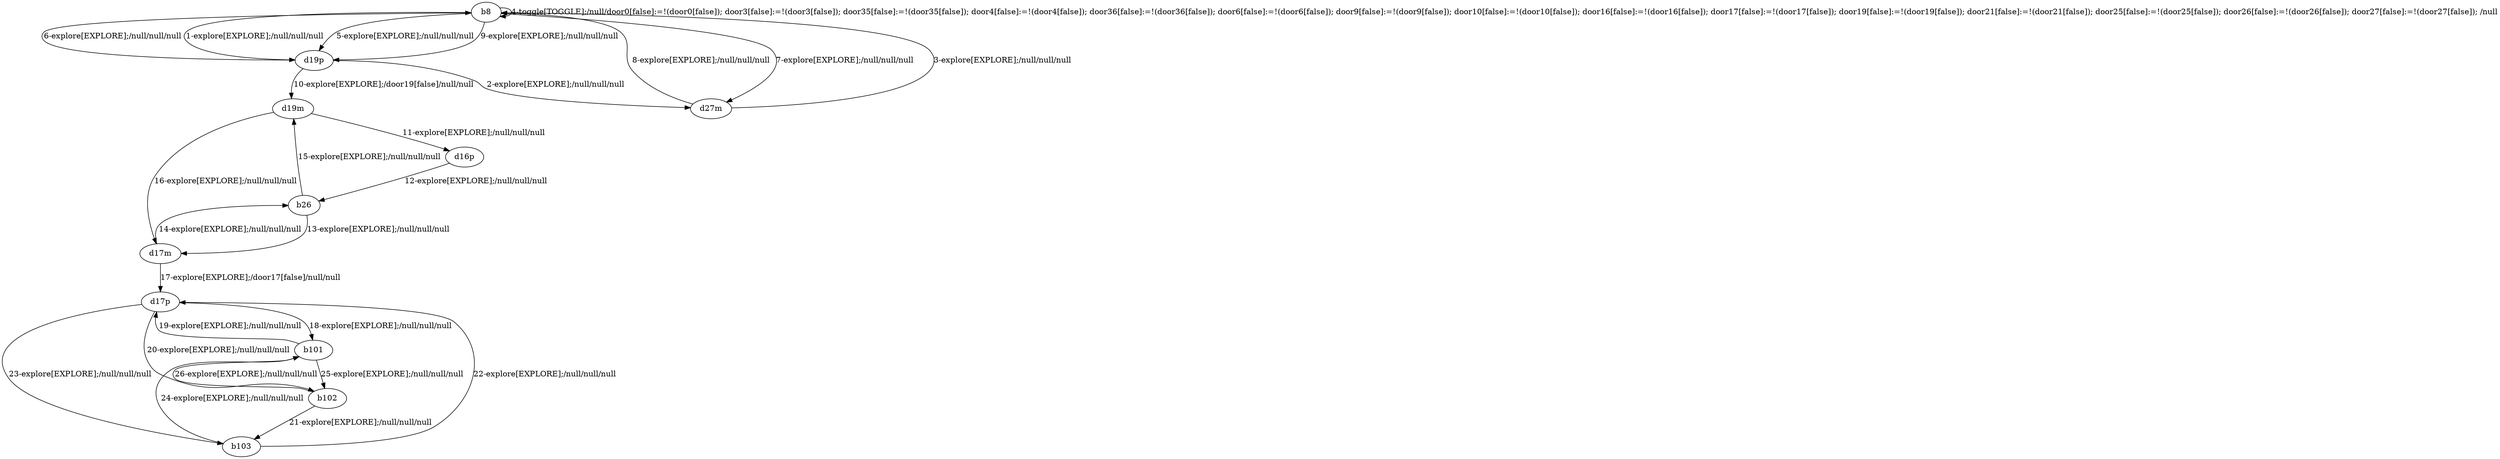 # Total number of goals covered by this test: 1
# b101 --> d17p

digraph g {
"b8" -> "d19p" [label = "1-explore[EXPLORE];/null/null/null"];
"d19p" -> "d27m" [label = "2-explore[EXPLORE];/null/null/null"];
"d27m" -> "b8" [label = "3-explore[EXPLORE];/null/null/null"];
"b8" -> "b8" [label = "4-toggle[TOGGLE];/null/door0[false]:=!(door0[false]); door3[false]:=!(door3[false]); door35[false]:=!(door35[false]); door4[false]:=!(door4[false]); door36[false]:=!(door36[false]); door6[false]:=!(door6[false]); door9[false]:=!(door9[false]); door10[false]:=!(door10[false]); door16[false]:=!(door16[false]); door17[false]:=!(door17[false]); door19[false]:=!(door19[false]); door21[false]:=!(door21[false]); door25[false]:=!(door25[false]); door26[false]:=!(door26[false]); door27[false]:=!(door27[false]); /null"];
"b8" -> "d19p" [label = "5-explore[EXPLORE];/null/null/null"];
"d19p" -> "b8" [label = "6-explore[EXPLORE];/null/null/null"];
"b8" -> "d27m" [label = "7-explore[EXPLORE];/null/null/null"];
"d27m" -> "b8" [label = "8-explore[EXPLORE];/null/null/null"];
"b8" -> "d19p" [label = "9-explore[EXPLORE];/null/null/null"];
"d19p" -> "d19m" [label = "10-explore[EXPLORE];/door19[false]/null/null"];
"d19m" -> "d16p" [label = "11-explore[EXPLORE];/null/null/null"];
"d16p" -> "b26" [label = "12-explore[EXPLORE];/null/null/null"];
"b26" -> "d17m" [label = "13-explore[EXPLORE];/null/null/null"];
"d17m" -> "b26" [label = "14-explore[EXPLORE];/null/null/null"];
"b26" -> "d19m" [label = "15-explore[EXPLORE];/null/null/null"];
"d19m" -> "d17m" [label = "16-explore[EXPLORE];/null/null/null"];
"d17m" -> "d17p" [label = "17-explore[EXPLORE];/door17[false]/null/null"];
"d17p" -> "b101" [label = "18-explore[EXPLORE];/null/null/null"];
"b101" -> "d17p" [label = "19-explore[EXPLORE];/null/null/null"];
"d17p" -> "b102" [label = "20-explore[EXPLORE];/null/null/null"];
"b102" -> "b103" [label = "21-explore[EXPLORE];/null/null/null"];
"b103" -> "d17p" [label = "22-explore[EXPLORE];/null/null/null"];
"d17p" -> "b103" [label = "23-explore[EXPLORE];/null/null/null"];
"b103" -> "b101" [label = "24-explore[EXPLORE];/null/null/null"];
"b101" -> "b102" [label = "25-explore[EXPLORE];/null/null/null"];
"b102" -> "b101" [label = "26-explore[EXPLORE];/null/null/null"];
}